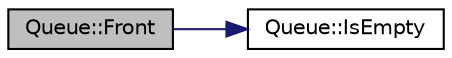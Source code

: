 digraph G
{
  edge [fontname="Helvetica",fontsize="10",labelfontname="Helvetica",labelfontsize="10"];
  node [fontname="Helvetica",fontsize="10",shape=record];
  rankdir="LR";
  Node1 [label="Queue::Front",height=0.2,width=0.4,color="black", fillcolor="grey75", style="filled" fontcolor="black"];
  Node1 -> Node2 [color="midnightblue",fontsize="10",style="solid",fontname="Helvetica"];
  Node2 [label="Queue::IsEmpty",height=0.2,width=0.4,color="black", fillcolor="white", style="filled",URL="$class_queue.html#a9701072348d3e2f64180551db3b1fe15",tooltip="Check whether the queue is empty."];
}
